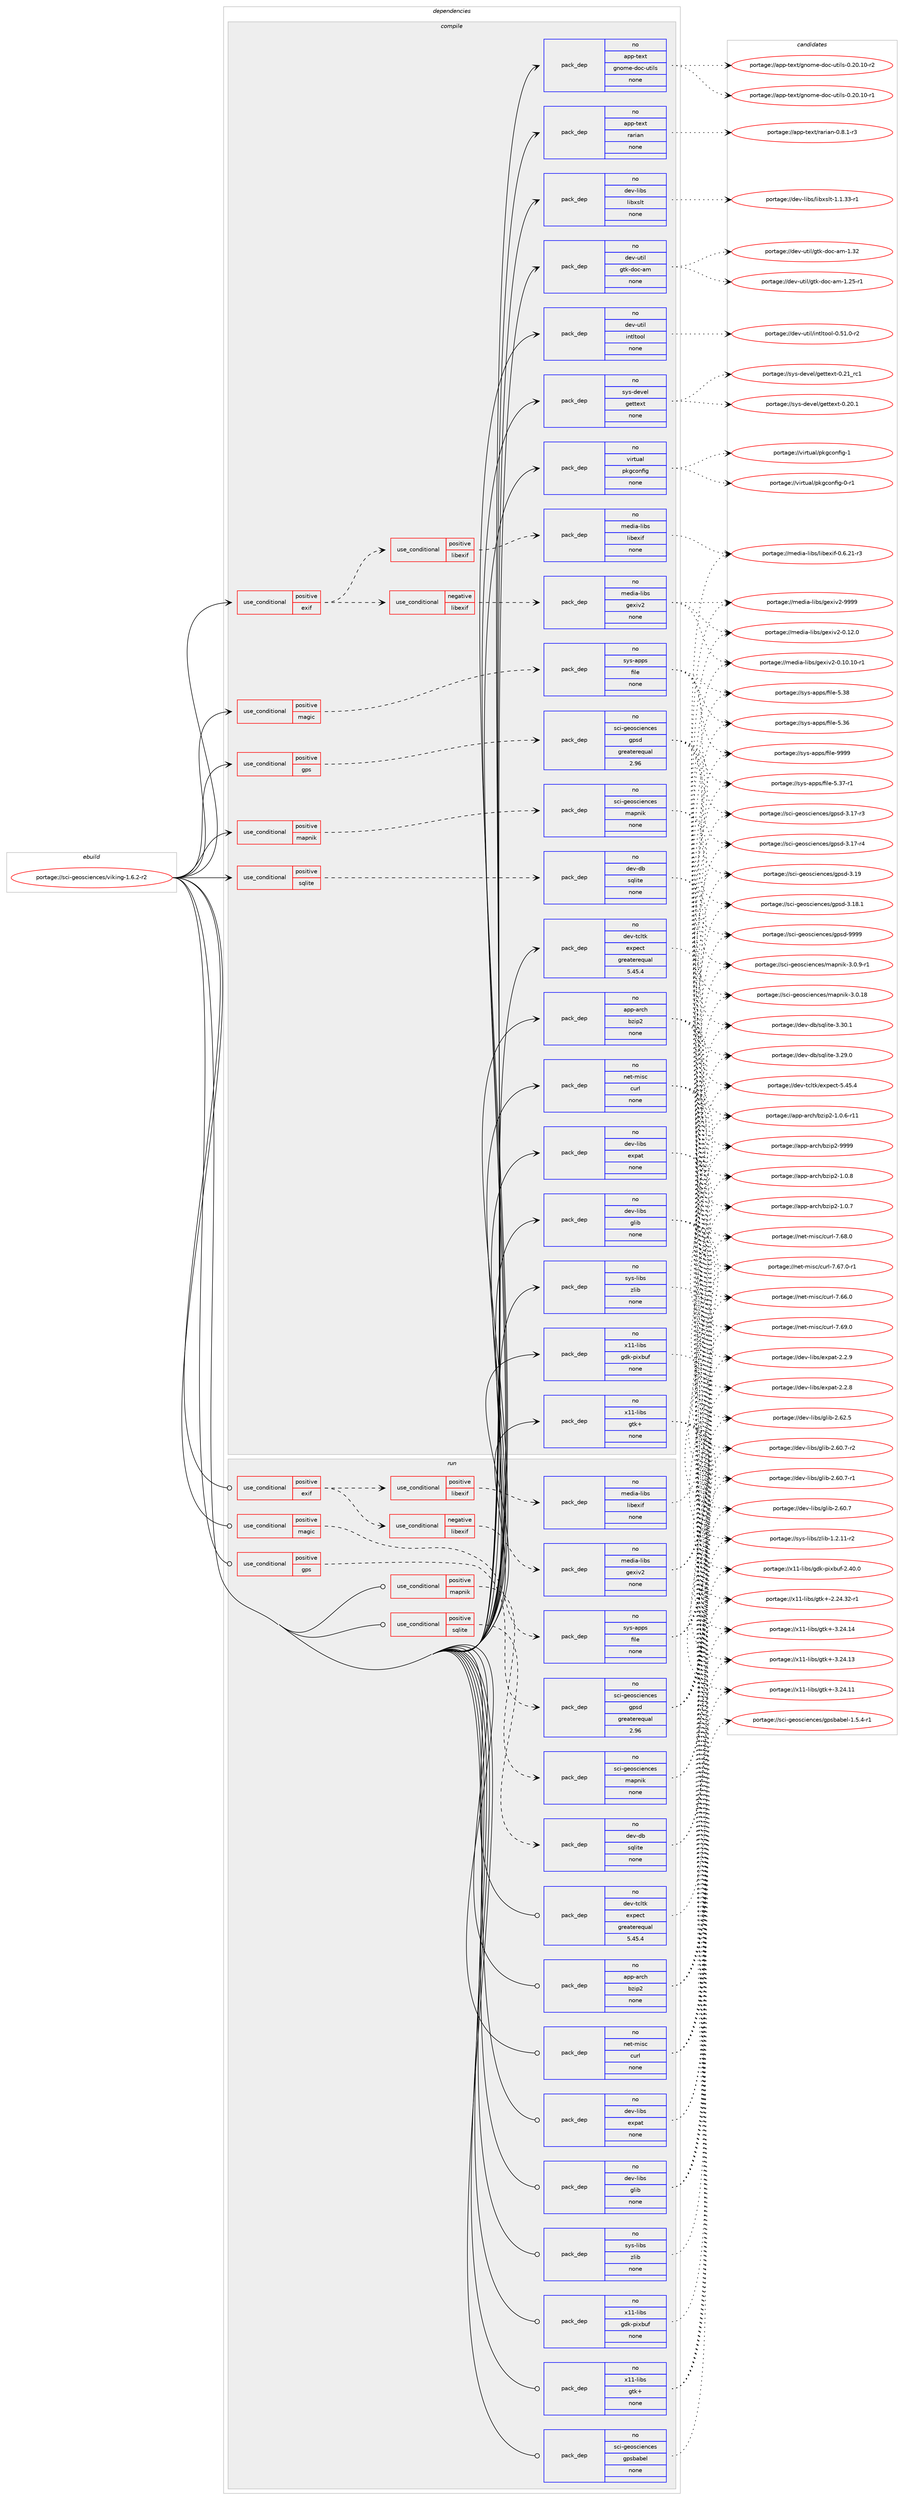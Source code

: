 digraph prolog {

# *************
# Graph options
# *************

newrank=true;
concentrate=true;
compound=true;
graph [rankdir=LR,fontname=Helvetica,fontsize=10,ranksep=1.5];#, ranksep=2.5, nodesep=0.2];
edge  [arrowhead=vee];
node  [fontname=Helvetica,fontsize=10];

# **********
# The ebuild
# **********

subgraph cluster_leftcol {
color=gray;
rank=same;
label=<<i>ebuild</i>>;
id [label="portage://sci-geosciences/viking-1.6.2-r2", color=red, width=4, href="../sci-geosciences/viking-1.6.2-r2.svg"];
}

# ****************
# The dependencies
# ****************

subgraph cluster_midcol {
color=gray;
label=<<i>dependencies</i>>;
subgraph cluster_compile {
fillcolor="#eeeeee";
style=filled;
label=<<i>compile</i>>;
subgraph cond7605 {
dependency41087 [label=<<TABLE BORDER="0" CELLBORDER="1" CELLSPACING="0" CELLPADDING="4"><TR><TD ROWSPAN="3" CELLPADDING="10">use_conditional</TD></TR><TR><TD>positive</TD></TR><TR><TD>exif</TD></TR></TABLE>>, shape=none, color=red];
subgraph cond7606 {
dependency41088 [label=<<TABLE BORDER="0" CELLBORDER="1" CELLSPACING="0" CELLPADDING="4"><TR><TD ROWSPAN="3" CELLPADDING="10">use_conditional</TD></TR><TR><TD>positive</TD></TR><TR><TD>libexif</TD></TR></TABLE>>, shape=none, color=red];
subgraph pack32598 {
dependency41089 [label=<<TABLE BORDER="0" CELLBORDER="1" CELLSPACING="0" CELLPADDING="4" WIDTH="220"><TR><TD ROWSPAN="6" CELLPADDING="30">pack_dep</TD></TR><TR><TD WIDTH="110">no</TD></TR><TR><TD>media-libs</TD></TR><TR><TD>libexif</TD></TR><TR><TD>none</TD></TR><TR><TD></TD></TR></TABLE>>, shape=none, color=blue];
}
dependency41088:e -> dependency41089:w [weight=20,style="dashed",arrowhead="vee"];
}
dependency41087:e -> dependency41088:w [weight=20,style="dashed",arrowhead="vee"];
subgraph cond7607 {
dependency41090 [label=<<TABLE BORDER="0" CELLBORDER="1" CELLSPACING="0" CELLPADDING="4"><TR><TD ROWSPAN="3" CELLPADDING="10">use_conditional</TD></TR><TR><TD>negative</TD></TR><TR><TD>libexif</TD></TR></TABLE>>, shape=none, color=red];
subgraph pack32599 {
dependency41091 [label=<<TABLE BORDER="0" CELLBORDER="1" CELLSPACING="0" CELLPADDING="4" WIDTH="220"><TR><TD ROWSPAN="6" CELLPADDING="30">pack_dep</TD></TR><TR><TD WIDTH="110">no</TD></TR><TR><TD>media-libs</TD></TR><TR><TD>gexiv2</TD></TR><TR><TD>none</TD></TR><TR><TD></TD></TR></TABLE>>, shape=none, color=blue];
}
dependency41090:e -> dependency41091:w [weight=20,style="dashed",arrowhead="vee"];
}
dependency41087:e -> dependency41090:w [weight=20,style="dashed",arrowhead="vee"];
}
id:e -> dependency41087:w [weight=20,style="solid",arrowhead="vee"];
subgraph cond7608 {
dependency41092 [label=<<TABLE BORDER="0" CELLBORDER="1" CELLSPACING="0" CELLPADDING="4"><TR><TD ROWSPAN="3" CELLPADDING="10">use_conditional</TD></TR><TR><TD>positive</TD></TR><TR><TD>gps</TD></TR></TABLE>>, shape=none, color=red];
subgraph pack32600 {
dependency41093 [label=<<TABLE BORDER="0" CELLBORDER="1" CELLSPACING="0" CELLPADDING="4" WIDTH="220"><TR><TD ROWSPAN="6" CELLPADDING="30">pack_dep</TD></TR><TR><TD WIDTH="110">no</TD></TR><TR><TD>sci-geosciences</TD></TR><TR><TD>gpsd</TD></TR><TR><TD>greaterequal</TD></TR><TR><TD>2.96</TD></TR></TABLE>>, shape=none, color=blue];
}
dependency41092:e -> dependency41093:w [weight=20,style="dashed",arrowhead="vee"];
}
id:e -> dependency41092:w [weight=20,style="solid",arrowhead="vee"];
subgraph cond7609 {
dependency41094 [label=<<TABLE BORDER="0" CELLBORDER="1" CELLSPACING="0" CELLPADDING="4"><TR><TD ROWSPAN="3" CELLPADDING="10">use_conditional</TD></TR><TR><TD>positive</TD></TR><TR><TD>magic</TD></TR></TABLE>>, shape=none, color=red];
subgraph pack32601 {
dependency41095 [label=<<TABLE BORDER="0" CELLBORDER="1" CELLSPACING="0" CELLPADDING="4" WIDTH="220"><TR><TD ROWSPAN="6" CELLPADDING="30">pack_dep</TD></TR><TR><TD WIDTH="110">no</TD></TR><TR><TD>sys-apps</TD></TR><TR><TD>file</TD></TR><TR><TD>none</TD></TR><TR><TD></TD></TR></TABLE>>, shape=none, color=blue];
}
dependency41094:e -> dependency41095:w [weight=20,style="dashed",arrowhead="vee"];
}
id:e -> dependency41094:w [weight=20,style="solid",arrowhead="vee"];
subgraph cond7610 {
dependency41096 [label=<<TABLE BORDER="0" CELLBORDER="1" CELLSPACING="0" CELLPADDING="4"><TR><TD ROWSPAN="3" CELLPADDING="10">use_conditional</TD></TR><TR><TD>positive</TD></TR><TR><TD>mapnik</TD></TR></TABLE>>, shape=none, color=red];
subgraph pack32602 {
dependency41097 [label=<<TABLE BORDER="0" CELLBORDER="1" CELLSPACING="0" CELLPADDING="4" WIDTH="220"><TR><TD ROWSPAN="6" CELLPADDING="30">pack_dep</TD></TR><TR><TD WIDTH="110">no</TD></TR><TR><TD>sci-geosciences</TD></TR><TR><TD>mapnik</TD></TR><TR><TD>none</TD></TR><TR><TD></TD></TR></TABLE>>, shape=none, color=blue];
}
dependency41096:e -> dependency41097:w [weight=20,style="dashed",arrowhead="vee"];
}
id:e -> dependency41096:w [weight=20,style="solid",arrowhead="vee"];
subgraph cond7611 {
dependency41098 [label=<<TABLE BORDER="0" CELLBORDER="1" CELLSPACING="0" CELLPADDING="4"><TR><TD ROWSPAN="3" CELLPADDING="10">use_conditional</TD></TR><TR><TD>positive</TD></TR><TR><TD>sqlite</TD></TR></TABLE>>, shape=none, color=red];
subgraph pack32603 {
dependency41099 [label=<<TABLE BORDER="0" CELLBORDER="1" CELLSPACING="0" CELLPADDING="4" WIDTH="220"><TR><TD ROWSPAN="6" CELLPADDING="30">pack_dep</TD></TR><TR><TD WIDTH="110">no</TD></TR><TR><TD>dev-db</TD></TR><TR><TD>sqlite</TD></TR><TR><TD>none</TD></TR><TR><TD></TD></TR></TABLE>>, shape=none, color=blue];
}
dependency41098:e -> dependency41099:w [weight=20,style="dashed",arrowhead="vee"];
}
id:e -> dependency41098:w [weight=20,style="solid",arrowhead="vee"];
subgraph pack32604 {
dependency41100 [label=<<TABLE BORDER="0" CELLBORDER="1" CELLSPACING="0" CELLPADDING="4" WIDTH="220"><TR><TD ROWSPAN="6" CELLPADDING="30">pack_dep</TD></TR><TR><TD WIDTH="110">no</TD></TR><TR><TD>app-arch</TD></TR><TR><TD>bzip2</TD></TR><TR><TD>none</TD></TR><TR><TD></TD></TR></TABLE>>, shape=none, color=blue];
}
id:e -> dependency41100:w [weight=20,style="solid",arrowhead="vee"];
subgraph pack32605 {
dependency41101 [label=<<TABLE BORDER="0" CELLBORDER="1" CELLSPACING="0" CELLPADDING="4" WIDTH="220"><TR><TD ROWSPAN="6" CELLPADDING="30">pack_dep</TD></TR><TR><TD WIDTH="110">no</TD></TR><TR><TD>app-text</TD></TR><TR><TD>gnome-doc-utils</TD></TR><TR><TD>none</TD></TR><TR><TD></TD></TR></TABLE>>, shape=none, color=blue];
}
id:e -> dependency41101:w [weight=20,style="solid",arrowhead="vee"];
subgraph pack32606 {
dependency41102 [label=<<TABLE BORDER="0" CELLBORDER="1" CELLSPACING="0" CELLPADDING="4" WIDTH="220"><TR><TD ROWSPAN="6" CELLPADDING="30">pack_dep</TD></TR><TR><TD WIDTH="110">no</TD></TR><TR><TD>app-text</TD></TR><TR><TD>rarian</TD></TR><TR><TD>none</TD></TR><TR><TD></TD></TR></TABLE>>, shape=none, color=blue];
}
id:e -> dependency41102:w [weight=20,style="solid",arrowhead="vee"];
subgraph pack32607 {
dependency41103 [label=<<TABLE BORDER="0" CELLBORDER="1" CELLSPACING="0" CELLPADDING="4" WIDTH="220"><TR><TD ROWSPAN="6" CELLPADDING="30">pack_dep</TD></TR><TR><TD WIDTH="110">no</TD></TR><TR><TD>dev-libs</TD></TR><TR><TD>expat</TD></TR><TR><TD>none</TD></TR><TR><TD></TD></TR></TABLE>>, shape=none, color=blue];
}
id:e -> dependency41103:w [weight=20,style="solid",arrowhead="vee"];
subgraph pack32608 {
dependency41104 [label=<<TABLE BORDER="0" CELLBORDER="1" CELLSPACING="0" CELLPADDING="4" WIDTH="220"><TR><TD ROWSPAN="6" CELLPADDING="30">pack_dep</TD></TR><TR><TD WIDTH="110">no</TD></TR><TR><TD>dev-libs</TD></TR><TR><TD>glib</TD></TR><TR><TD>none</TD></TR><TR><TD></TD></TR></TABLE>>, shape=none, color=blue];
}
id:e -> dependency41104:w [weight=20,style="solid",arrowhead="vee"];
subgraph pack32609 {
dependency41105 [label=<<TABLE BORDER="0" CELLBORDER="1" CELLSPACING="0" CELLPADDING="4" WIDTH="220"><TR><TD ROWSPAN="6" CELLPADDING="30">pack_dep</TD></TR><TR><TD WIDTH="110">no</TD></TR><TR><TD>dev-libs</TD></TR><TR><TD>libxslt</TD></TR><TR><TD>none</TD></TR><TR><TD></TD></TR></TABLE>>, shape=none, color=blue];
}
id:e -> dependency41105:w [weight=20,style="solid",arrowhead="vee"];
subgraph pack32610 {
dependency41106 [label=<<TABLE BORDER="0" CELLBORDER="1" CELLSPACING="0" CELLPADDING="4" WIDTH="220"><TR><TD ROWSPAN="6" CELLPADDING="30">pack_dep</TD></TR><TR><TD WIDTH="110">no</TD></TR><TR><TD>dev-tcltk</TD></TR><TR><TD>expect</TD></TR><TR><TD>greaterequal</TD></TR><TR><TD>5.45.4</TD></TR></TABLE>>, shape=none, color=blue];
}
id:e -> dependency41106:w [weight=20,style="solid",arrowhead="vee"];
subgraph pack32611 {
dependency41107 [label=<<TABLE BORDER="0" CELLBORDER="1" CELLSPACING="0" CELLPADDING="4" WIDTH="220"><TR><TD ROWSPAN="6" CELLPADDING="30">pack_dep</TD></TR><TR><TD WIDTH="110">no</TD></TR><TR><TD>dev-util</TD></TR><TR><TD>gtk-doc-am</TD></TR><TR><TD>none</TD></TR><TR><TD></TD></TR></TABLE>>, shape=none, color=blue];
}
id:e -> dependency41107:w [weight=20,style="solid",arrowhead="vee"];
subgraph pack32612 {
dependency41108 [label=<<TABLE BORDER="0" CELLBORDER="1" CELLSPACING="0" CELLPADDING="4" WIDTH="220"><TR><TD ROWSPAN="6" CELLPADDING="30">pack_dep</TD></TR><TR><TD WIDTH="110">no</TD></TR><TR><TD>dev-util</TD></TR><TR><TD>intltool</TD></TR><TR><TD>none</TD></TR><TR><TD></TD></TR></TABLE>>, shape=none, color=blue];
}
id:e -> dependency41108:w [weight=20,style="solid",arrowhead="vee"];
subgraph pack32613 {
dependency41109 [label=<<TABLE BORDER="0" CELLBORDER="1" CELLSPACING="0" CELLPADDING="4" WIDTH="220"><TR><TD ROWSPAN="6" CELLPADDING="30">pack_dep</TD></TR><TR><TD WIDTH="110">no</TD></TR><TR><TD>net-misc</TD></TR><TR><TD>curl</TD></TR><TR><TD>none</TD></TR><TR><TD></TD></TR></TABLE>>, shape=none, color=blue];
}
id:e -> dependency41109:w [weight=20,style="solid",arrowhead="vee"];
subgraph pack32614 {
dependency41110 [label=<<TABLE BORDER="0" CELLBORDER="1" CELLSPACING="0" CELLPADDING="4" WIDTH="220"><TR><TD ROWSPAN="6" CELLPADDING="30">pack_dep</TD></TR><TR><TD WIDTH="110">no</TD></TR><TR><TD>sys-devel</TD></TR><TR><TD>gettext</TD></TR><TR><TD>none</TD></TR><TR><TD></TD></TR></TABLE>>, shape=none, color=blue];
}
id:e -> dependency41110:w [weight=20,style="solid",arrowhead="vee"];
subgraph pack32615 {
dependency41111 [label=<<TABLE BORDER="0" CELLBORDER="1" CELLSPACING="0" CELLPADDING="4" WIDTH="220"><TR><TD ROWSPAN="6" CELLPADDING="30">pack_dep</TD></TR><TR><TD WIDTH="110">no</TD></TR><TR><TD>sys-libs</TD></TR><TR><TD>zlib</TD></TR><TR><TD>none</TD></TR><TR><TD></TD></TR></TABLE>>, shape=none, color=blue];
}
id:e -> dependency41111:w [weight=20,style="solid",arrowhead="vee"];
subgraph pack32616 {
dependency41112 [label=<<TABLE BORDER="0" CELLBORDER="1" CELLSPACING="0" CELLPADDING="4" WIDTH="220"><TR><TD ROWSPAN="6" CELLPADDING="30">pack_dep</TD></TR><TR><TD WIDTH="110">no</TD></TR><TR><TD>virtual</TD></TR><TR><TD>pkgconfig</TD></TR><TR><TD>none</TD></TR><TR><TD></TD></TR></TABLE>>, shape=none, color=blue];
}
id:e -> dependency41112:w [weight=20,style="solid",arrowhead="vee"];
subgraph pack32617 {
dependency41113 [label=<<TABLE BORDER="0" CELLBORDER="1" CELLSPACING="0" CELLPADDING="4" WIDTH="220"><TR><TD ROWSPAN="6" CELLPADDING="30">pack_dep</TD></TR><TR><TD WIDTH="110">no</TD></TR><TR><TD>x11-libs</TD></TR><TR><TD>gdk-pixbuf</TD></TR><TR><TD>none</TD></TR><TR><TD></TD></TR></TABLE>>, shape=none, color=blue];
}
id:e -> dependency41113:w [weight=20,style="solid",arrowhead="vee"];
subgraph pack32618 {
dependency41114 [label=<<TABLE BORDER="0" CELLBORDER="1" CELLSPACING="0" CELLPADDING="4" WIDTH="220"><TR><TD ROWSPAN="6" CELLPADDING="30">pack_dep</TD></TR><TR><TD WIDTH="110">no</TD></TR><TR><TD>x11-libs</TD></TR><TR><TD>gtk+</TD></TR><TR><TD>none</TD></TR><TR><TD></TD></TR></TABLE>>, shape=none, color=blue];
}
id:e -> dependency41114:w [weight=20,style="solid",arrowhead="vee"];
}
subgraph cluster_compileandrun {
fillcolor="#eeeeee";
style=filled;
label=<<i>compile and run</i>>;
}
subgraph cluster_run {
fillcolor="#eeeeee";
style=filled;
label=<<i>run</i>>;
subgraph cond7612 {
dependency41115 [label=<<TABLE BORDER="0" CELLBORDER="1" CELLSPACING="0" CELLPADDING="4"><TR><TD ROWSPAN="3" CELLPADDING="10">use_conditional</TD></TR><TR><TD>positive</TD></TR><TR><TD>exif</TD></TR></TABLE>>, shape=none, color=red];
subgraph cond7613 {
dependency41116 [label=<<TABLE BORDER="0" CELLBORDER="1" CELLSPACING="0" CELLPADDING="4"><TR><TD ROWSPAN="3" CELLPADDING="10">use_conditional</TD></TR><TR><TD>positive</TD></TR><TR><TD>libexif</TD></TR></TABLE>>, shape=none, color=red];
subgraph pack32619 {
dependency41117 [label=<<TABLE BORDER="0" CELLBORDER="1" CELLSPACING="0" CELLPADDING="4" WIDTH="220"><TR><TD ROWSPAN="6" CELLPADDING="30">pack_dep</TD></TR><TR><TD WIDTH="110">no</TD></TR><TR><TD>media-libs</TD></TR><TR><TD>libexif</TD></TR><TR><TD>none</TD></TR><TR><TD></TD></TR></TABLE>>, shape=none, color=blue];
}
dependency41116:e -> dependency41117:w [weight=20,style="dashed",arrowhead="vee"];
}
dependency41115:e -> dependency41116:w [weight=20,style="dashed",arrowhead="vee"];
subgraph cond7614 {
dependency41118 [label=<<TABLE BORDER="0" CELLBORDER="1" CELLSPACING="0" CELLPADDING="4"><TR><TD ROWSPAN="3" CELLPADDING="10">use_conditional</TD></TR><TR><TD>negative</TD></TR><TR><TD>libexif</TD></TR></TABLE>>, shape=none, color=red];
subgraph pack32620 {
dependency41119 [label=<<TABLE BORDER="0" CELLBORDER="1" CELLSPACING="0" CELLPADDING="4" WIDTH="220"><TR><TD ROWSPAN="6" CELLPADDING="30">pack_dep</TD></TR><TR><TD WIDTH="110">no</TD></TR><TR><TD>media-libs</TD></TR><TR><TD>gexiv2</TD></TR><TR><TD>none</TD></TR><TR><TD></TD></TR></TABLE>>, shape=none, color=blue];
}
dependency41118:e -> dependency41119:w [weight=20,style="dashed",arrowhead="vee"];
}
dependency41115:e -> dependency41118:w [weight=20,style="dashed",arrowhead="vee"];
}
id:e -> dependency41115:w [weight=20,style="solid",arrowhead="odot"];
subgraph cond7615 {
dependency41120 [label=<<TABLE BORDER="0" CELLBORDER="1" CELLSPACING="0" CELLPADDING="4"><TR><TD ROWSPAN="3" CELLPADDING="10">use_conditional</TD></TR><TR><TD>positive</TD></TR><TR><TD>gps</TD></TR></TABLE>>, shape=none, color=red];
subgraph pack32621 {
dependency41121 [label=<<TABLE BORDER="0" CELLBORDER="1" CELLSPACING="0" CELLPADDING="4" WIDTH="220"><TR><TD ROWSPAN="6" CELLPADDING="30">pack_dep</TD></TR><TR><TD WIDTH="110">no</TD></TR><TR><TD>sci-geosciences</TD></TR><TR><TD>gpsd</TD></TR><TR><TD>greaterequal</TD></TR><TR><TD>2.96</TD></TR></TABLE>>, shape=none, color=blue];
}
dependency41120:e -> dependency41121:w [weight=20,style="dashed",arrowhead="vee"];
}
id:e -> dependency41120:w [weight=20,style="solid",arrowhead="odot"];
subgraph cond7616 {
dependency41122 [label=<<TABLE BORDER="0" CELLBORDER="1" CELLSPACING="0" CELLPADDING="4"><TR><TD ROWSPAN="3" CELLPADDING="10">use_conditional</TD></TR><TR><TD>positive</TD></TR><TR><TD>magic</TD></TR></TABLE>>, shape=none, color=red];
subgraph pack32622 {
dependency41123 [label=<<TABLE BORDER="0" CELLBORDER="1" CELLSPACING="0" CELLPADDING="4" WIDTH="220"><TR><TD ROWSPAN="6" CELLPADDING="30">pack_dep</TD></TR><TR><TD WIDTH="110">no</TD></TR><TR><TD>sys-apps</TD></TR><TR><TD>file</TD></TR><TR><TD>none</TD></TR><TR><TD></TD></TR></TABLE>>, shape=none, color=blue];
}
dependency41122:e -> dependency41123:w [weight=20,style="dashed",arrowhead="vee"];
}
id:e -> dependency41122:w [weight=20,style="solid",arrowhead="odot"];
subgraph cond7617 {
dependency41124 [label=<<TABLE BORDER="0" CELLBORDER="1" CELLSPACING="0" CELLPADDING="4"><TR><TD ROWSPAN="3" CELLPADDING="10">use_conditional</TD></TR><TR><TD>positive</TD></TR><TR><TD>mapnik</TD></TR></TABLE>>, shape=none, color=red];
subgraph pack32623 {
dependency41125 [label=<<TABLE BORDER="0" CELLBORDER="1" CELLSPACING="0" CELLPADDING="4" WIDTH="220"><TR><TD ROWSPAN="6" CELLPADDING="30">pack_dep</TD></TR><TR><TD WIDTH="110">no</TD></TR><TR><TD>sci-geosciences</TD></TR><TR><TD>mapnik</TD></TR><TR><TD>none</TD></TR><TR><TD></TD></TR></TABLE>>, shape=none, color=blue];
}
dependency41124:e -> dependency41125:w [weight=20,style="dashed",arrowhead="vee"];
}
id:e -> dependency41124:w [weight=20,style="solid",arrowhead="odot"];
subgraph cond7618 {
dependency41126 [label=<<TABLE BORDER="0" CELLBORDER="1" CELLSPACING="0" CELLPADDING="4"><TR><TD ROWSPAN="3" CELLPADDING="10">use_conditional</TD></TR><TR><TD>positive</TD></TR><TR><TD>sqlite</TD></TR></TABLE>>, shape=none, color=red];
subgraph pack32624 {
dependency41127 [label=<<TABLE BORDER="0" CELLBORDER="1" CELLSPACING="0" CELLPADDING="4" WIDTH="220"><TR><TD ROWSPAN="6" CELLPADDING="30">pack_dep</TD></TR><TR><TD WIDTH="110">no</TD></TR><TR><TD>dev-db</TD></TR><TR><TD>sqlite</TD></TR><TR><TD>none</TD></TR><TR><TD></TD></TR></TABLE>>, shape=none, color=blue];
}
dependency41126:e -> dependency41127:w [weight=20,style="dashed",arrowhead="vee"];
}
id:e -> dependency41126:w [weight=20,style="solid",arrowhead="odot"];
subgraph pack32625 {
dependency41128 [label=<<TABLE BORDER="0" CELLBORDER="1" CELLSPACING="0" CELLPADDING="4" WIDTH="220"><TR><TD ROWSPAN="6" CELLPADDING="30">pack_dep</TD></TR><TR><TD WIDTH="110">no</TD></TR><TR><TD>app-arch</TD></TR><TR><TD>bzip2</TD></TR><TR><TD>none</TD></TR><TR><TD></TD></TR></TABLE>>, shape=none, color=blue];
}
id:e -> dependency41128:w [weight=20,style="solid",arrowhead="odot"];
subgraph pack32626 {
dependency41129 [label=<<TABLE BORDER="0" CELLBORDER="1" CELLSPACING="0" CELLPADDING="4" WIDTH="220"><TR><TD ROWSPAN="6" CELLPADDING="30">pack_dep</TD></TR><TR><TD WIDTH="110">no</TD></TR><TR><TD>dev-libs</TD></TR><TR><TD>expat</TD></TR><TR><TD>none</TD></TR><TR><TD></TD></TR></TABLE>>, shape=none, color=blue];
}
id:e -> dependency41129:w [weight=20,style="solid",arrowhead="odot"];
subgraph pack32627 {
dependency41130 [label=<<TABLE BORDER="0" CELLBORDER="1" CELLSPACING="0" CELLPADDING="4" WIDTH="220"><TR><TD ROWSPAN="6" CELLPADDING="30">pack_dep</TD></TR><TR><TD WIDTH="110">no</TD></TR><TR><TD>dev-libs</TD></TR><TR><TD>glib</TD></TR><TR><TD>none</TD></TR><TR><TD></TD></TR></TABLE>>, shape=none, color=blue];
}
id:e -> dependency41130:w [weight=20,style="solid",arrowhead="odot"];
subgraph pack32628 {
dependency41131 [label=<<TABLE BORDER="0" CELLBORDER="1" CELLSPACING="0" CELLPADDING="4" WIDTH="220"><TR><TD ROWSPAN="6" CELLPADDING="30">pack_dep</TD></TR><TR><TD WIDTH="110">no</TD></TR><TR><TD>dev-tcltk</TD></TR><TR><TD>expect</TD></TR><TR><TD>greaterequal</TD></TR><TR><TD>5.45.4</TD></TR></TABLE>>, shape=none, color=blue];
}
id:e -> dependency41131:w [weight=20,style="solid",arrowhead="odot"];
subgraph pack32629 {
dependency41132 [label=<<TABLE BORDER="0" CELLBORDER="1" CELLSPACING="0" CELLPADDING="4" WIDTH="220"><TR><TD ROWSPAN="6" CELLPADDING="30">pack_dep</TD></TR><TR><TD WIDTH="110">no</TD></TR><TR><TD>net-misc</TD></TR><TR><TD>curl</TD></TR><TR><TD>none</TD></TR><TR><TD></TD></TR></TABLE>>, shape=none, color=blue];
}
id:e -> dependency41132:w [weight=20,style="solid",arrowhead="odot"];
subgraph pack32630 {
dependency41133 [label=<<TABLE BORDER="0" CELLBORDER="1" CELLSPACING="0" CELLPADDING="4" WIDTH="220"><TR><TD ROWSPAN="6" CELLPADDING="30">pack_dep</TD></TR><TR><TD WIDTH="110">no</TD></TR><TR><TD>sci-geosciences</TD></TR><TR><TD>gpsbabel</TD></TR><TR><TD>none</TD></TR><TR><TD></TD></TR></TABLE>>, shape=none, color=blue];
}
id:e -> dependency41133:w [weight=20,style="solid",arrowhead="odot"];
subgraph pack32631 {
dependency41134 [label=<<TABLE BORDER="0" CELLBORDER="1" CELLSPACING="0" CELLPADDING="4" WIDTH="220"><TR><TD ROWSPAN="6" CELLPADDING="30">pack_dep</TD></TR><TR><TD WIDTH="110">no</TD></TR><TR><TD>sys-libs</TD></TR><TR><TD>zlib</TD></TR><TR><TD>none</TD></TR><TR><TD></TD></TR></TABLE>>, shape=none, color=blue];
}
id:e -> dependency41134:w [weight=20,style="solid",arrowhead="odot"];
subgraph pack32632 {
dependency41135 [label=<<TABLE BORDER="0" CELLBORDER="1" CELLSPACING="0" CELLPADDING="4" WIDTH="220"><TR><TD ROWSPAN="6" CELLPADDING="30">pack_dep</TD></TR><TR><TD WIDTH="110">no</TD></TR><TR><TD>x11-libs</TD></TR><TR><TD>gdk-pixbuf</TD></TR><TR><TD>none</TD></TR><TR><TD></TD></TR></TABLE>>, shape=none, color=blue];
}
id:e -> dependency41135:w [weight=20,style="solid",arrowhead="odot"];
subgraph pack32633 {
dependency41136 [label=<<TABLE BORDER="0" CELLBORDER="1" CELLSPACING="0" CELLPADDING="4" WIDTH="220"><TR><TD ROWSPAN="6" CELLPADDING="30">pack_dep</TD></TR><TR><TD WIDTH="110">no</TD></TR><TR><TD>x11-libs</TD></TR><TR><TD>gtk+</TD></TR><TR><TD>none</TD></TR><TR><TD></TD></TR></TABLE>>, shape=none, color=blue];
}
id:e -> dependency41136:w [weight=20,style="solid",arrowhead="odot"];
}
}

# **************
# The candidates
# **************

subgraph cluster_choices {
rank=same;
color=gray;
label=<<i>candidates</i>>;

subgraph choice32598 {
color=black;
nodesep=1;
choice1091011001059745108105981154710810598101120105102454846544650494511451 [label="portage://media-libs/libexif-0.6.21-r3", color=red, width=4,href="../media-libs/libexif-0.6.21-r3.svg"];
dependency41089:e -> choice1091011001059745108105981154710810598101120105102454846544650494511451:w [style=dotted,weight="100"];
}
subgraph choice32599 {
color=black;
nodesep=1;
choice10910110010597451081059811547103101120105118504557575757 [label="portage://media-libs/gexiv2-9999", color=red, width=4,href="../media-libs/gexiv2-9999.svg"];
choice109101100105974510810598115471031011201051185045484649504648 [label="portage://media-libs/gexiv2-0.12.0", color=red, width=4,href="../media-libs/gexiv2-0.12.0.svg"];
choice109101100105974510810598115471031011201051185045484649484649484511449 [label="portage://media-libs/gexiv2-0.10.10-r1", color=red, width=4,href="../media-libs/gexiv2-0.10.10-r1.svg"];
dependency41091:e -> choice10910110010597451081059811547103101120105118504557575757:w [style=dotted,weight="100"];
dependency41091:e -> choice109101100105974510810598115471031011201051185045484649504648:w [style=dotted,weight="100"];
dependency41091:e -> choice109101100105974510810598115471031011201051185045484649484649484511449:w [style=dotted,weight="100"];
}
subgraph choice32600 {
color=black;
nodesep=1;
choice11599105451031011111159910510111099101115471031121151004557575757 [label="portage://sci-geosciences/gpsd-9999", color=red, width=4,href="../sci-geosciences/gpsd-9999.svg"];
choice11599105451031011111159910510111099101115471031121151004551464957 [label="portage://sci-geosciences/gpsd-3.19", color=red, width=4,href="../sci-geosciences/gpsd-3.19.svg"];
choice115991054510310111111599105101110991011154710311211510045514649564649 [label="portage://sci-geosciences/gpsd-3.18.1", color=red, width=4,href="../sci-geosciences/gpsd-3.18.1.svg"];
choice115991054510310111111599105101110991011154710311211510045514649554511452 [label="portage://sci-geosciences/gpsd-3.17-r4", color=red, width=4,href="../sci-geosciences/gpsd-3.17-r4.svg"];
choice115991054510310111111599105101110991011154710311211510045514649554511451 [label="portage://sci-geosciences/gpsd-3.17-r3", color=red, width=4,href="../sci-geosciences/gpsd-3.17-r3.svg"];
dependency41093:e -> choice11599105451031011111159910510111099101115471031121151004557575757:w [style=dotted,weight="100"];
dependency41093:e -> choice11599105451031011111159910510111099101115471031121151004551464957:w [style=dotted,weight="100"];
dependency41093:e -> choice115991054510310111111599105101110991011154710311211510045514649564649:w [style=dotted,weight="100"];
dependency41093:e -> choice115991054510310111111599105101110991011154710311211510045514649554511452:w [style=dotted,weight="100"];
dependency41093:e -> choice115991054510310111111599105101110991011154710311211510045514649554511451:w [style=dotted,weight="100"];
}
subgraph choice32601 {
color=black;
nodesep=1;
choice1151211154597112112115471021051081014557575757 [label="portage://sys-apps/file-9999", color=red, width=4,href="../sys-apps/file-9999.svg"];
choice1151211154597112112115471021051081014553465156 [label="portage://sys-apps/file-5.38", color=red, width=4,href="../sys-apps/file-5.38.svg"];
choice11512111545971121121154710210510810145534651554511449 [label="portage://sys-apps/file-5.37-r1", color=red, width=4,href="../sys-apps/file-5.37-r1.svg"];
choice1151211154597112112115471021051081014553465154 [label="portage://sys-apps/file-5.36", color=red, width=4,href="../sys-apps/file-5.36.svg"];
dependency41095:e -> choice1151211154597112112115471021051081014557575757:w [style=dotted,weight="100"];
dependency41095:e -> choice1151211154597112112115471021051081014553465156:w [style=dotted,weight="100"];
dependency41095:e -> choice11512111545971121121154710210510810145534651554511449:w [style=dotted,weight="100"];
dependency41095:e -> choice1151211154597112112115471021051081014553465154:w [style=dotted,weight="100"];
}
subgraph choice32602 {
color=black;
nodesep=1;
choice1159910545103101111115991051011109910111547109971121101051074551464846574511449 [label="portage://sci-geosciences/mapnik-3.0.9-r1", color=red, width=4,href="../sci-geosciences/mapnik-3.0.9-r1.svg"];
choice11599105451031011111159910510111099101115471099711211010510745514648464956 [label="portage://sci-geosciences/mapnik-3.0.18", color=red, width=4,href="../sci-geosciences/mapnik-3.0.18.svg"];
dependency41097:e -> choice1159910545103101111115991051011109910111547109971121101051074551464846574511449:w [style=dotted,weight="100"];
dependency41097:e -> choice11599105451031011111159910510111099101115471099711211010510745514648464956:w [style=dotted,weight="100"];
}
subgraph choice32603 {
color=black;
nodesep=1;
choice10010111845100984711511310810511610145514651484649 [label="portage://dev-db/sqlite-3.30.1", color=red, width=4,href="../dev-db/sqlite-3.30.1.svg"];
choice10010111845100984711511310810511610145514650574648 [label="portage://dev-db/sqlite-3.29.0", color=red, width=4,href="../dev-db/sqlite-3.29.0.svg"];
dependency41099:e -> choice10010111845100984711511310810511610145514651484649:w [style=dotted,weight="100"];
dependency41099:e -> choice10010111845100984711511310810511610145514650574648:w [style=dotted,weight="100"];
}
subgraph choice32604 {
color=black;
nodesep=1;
choice971121124597114991044798122105112504557575757 [label="portage://app-arch/bzip2-9999", color=red, width=4,href="../app-arch/bzip2-9999.svg"];
choice97112112459711499104479812210511250454946484656 [label="portage://app-arch/bzip2-1.0.8", color=red, width=4,href="../app-arch/bzip2-1.0.8.svg"];
choice97112112459711499104479812210511250454946484655 [label="portage://app-arch/bzip2-1.0.7", color=red, width=4,href="../app-arch/bzip2-1.0.7.svg"];
choice97112112459711499104479812210511250454946484654451144949 [label="portage://app-arch/bzip2-1.0.6-r11", color=red, width=4,href="../app-arch/bzip2-1.0.6-r11.svg"];
dependency41100:e -> choice971121124597114991044798122105112504557575757:w [style=dotted,weight="100"];
dependency41100:e -> choice97112112459711499104479812210511250454946484656:w [style=dotted,weight="100"];
dependency41100:e -> choice97112112459711499104479812210511250454946484655:w [style=dotted,weight="100"];
dependency41100:e -> choice97112112459711499104479812210511250454946484654451144949:w [style=dotted,weight="100"];
}
subgraph choice32605 {
color=black;
nodesep=1;
choice97112112451161011201164710311011110910145100111994511711610510811545484650484649484511450 [label="portage://app-text/gnome-doc-utils-0.20.10-r2", color=red, width=4,href="../app-text/gnome-doc-utils-0.20.10-r2.svg"];
choice97112112451161011201164710311011110910145100111994511711610510811545484650484649484511449 [label="portage://app-text/gnome-doc-utils-0.20.10-r1", color=red, width=4,href="../app-text/gnome-doc-utils-0.20.10-r1.svg"];
dependency41101:e -> choice97112112451161011201164710311011110910145100111994511711610510811545484650484649484511450:w [style=dotted,weight="100"];
dependency41101:e -> choice97112112451161011201164710311011110910145100111994511711610510811545484650484649484511449:w [style=dotted,weight="100"];
}
subgraph choice32606 {
color=black;
nodesep=1;
choice97112112451161011201164711497114105971104548465646494511451 [label="portage://app-text/rarian-0.8.1-r3", color=red, width=4,href="../app-text/rarian-0.8.1-r3.svg"];
dependency41102:e -> choice97112112451161011201164711497114105971104548465646494511451:w [style=dotted,weight="100"];
}
subgraph choice32607 {
color=black;
nodesep=1;
choice10010111845108105981154710112011297116455046504657 [label="portage://dev-libs/expat-2.2.9", color=red, width=4,href="../dev-libs/expat-2.2.9.svg"];
choice10010111845108105981154710112011297116455046504656 [label="portage://dev-libs/expat-2.2.8", color=red, width=4,href="../dev-libs/expat-2.2.8.svg"];
dependency41103:e -> choice10010111845108105981154710112011297116455046504657:w [style=dotted,weight="100"];
dependency41103:e -> choice10010111845108105981154710112011297116455046504656:w [style=dotted,weight="100"];
}
subgraph choice32608 {
color=black;
nodesep=1;
choice1001011184510810598115471031081059845504654504653 [label="portage://dev-libs/glib-2.62.5", color=red, width=4,href="../dev-libs/glib-2.62.5.svg"];
choice10010111845108105981154710310810598455046544846554511450 [label="portage://dev-libs/glib-2.60.7-r2", color=red, width=4,href="../dev-libs/glib-2.60.7-r2.svg"];
choice10010111845108105981154710310810598455046544846554511449 [label="portage://dev-libs/glib-2.60.7-r1", color=red, width=4,href="../dev-libs/glib-2.60.7-r1.svg"];
choice1001011184510810598115471031081059845504654484655 [label="portage://dev-libs/glib-2.60.7", color=red, width=4,href="../dev-libs/glib-2.60.7.svg"];
dependency41104:e -> choice1001011184510810598115471031081059845504654504653:w [style=dotted,weight="100"];
dependency41104:e -> choice10010111845108105981154710310810598455046544846554511450:w [style=dotted,weight="100"];
dependency41104:e -> choice10010111845108105981154710310810598455046544846554511449:w [style=dotted,weight="100"];
dependency41104:e -> choice1001011184510810598115471031081059845504654484655:w [style=dotted,weight="100"];
}
subgraph choice32609 {
color=black;
nodesep=1;
choice10010111845108105981154710810598120115108116454946494651514511449 [label="portage://dev-libs/libxslt-1.1.33-r1", color=red, width=4,href="../dev-libs/libxslt-1.1.33-r1.svg"];
dependency41105:e -> choice10010111845108105981154710810598120115108116454946494651514511449:w [style=dotted,weight="100"];
}
subgraph choice32610 {
color=black;
nodesep=1;
choice1001011184511699108116107471011201121019911645534652534652 [label="portage://dev-tcltk/expect-5.45.4", color=red, width=4,href="../dev-tcltk/expect-5.45.4.svg"];
dependency41106:e -> choice1001011184511699108116107471011201121019911645534652534652:w [style=dotted,weight="100"];
}
subgraph choice32611 {
color=black;
nodesep=1;
choice1001011184511711610510847103116107451001119945971094549465150 [label="portage://dev-util/gtk-doc-am-1.32", color=red, width=4,href="../dev-util/gtk-doc-am-1.32.svg"];
choice10010111845117116105108471031161074510011199459710945494650534511449 [label="portage://dev-util/gtk-doc-am-1.25-r1", color=red, width=4,href="../dev-util/gtk-doc-am-1.25-r1.svg"];
dependency41107:e -> choice1001011184511711610510847103116107451001119945971094549465150:w [style=dotted,weight="100"];
dependency41107:e -> choice10010111845117116105108471031161074510011199459710945494650534511449:w [style=dotted,weight="100"];
}
subgraph choice32612 {
color=black;
nodesep=1;
choice1001011184511711610510847105110116108116111111108454846534946484511450 [label="portage://dev-util/intltool-0.51.0-r2", color=red, width=4,href="../dev-util/intltool-0.51.0-r2.svg"];
dependency41108:e -> choice1001011184511711610510847105110116108116111111108454846534946484511450:w [style=dotted,weight="100"];
}
subgraph choice32613 {
color=black;
nodesep=1;
choice1101011164510910511599479911711410845554654574648 [label="portage://net-misc/curl-7.69.0", color=red, width=4,href="../net-misc/curl-7.69.0.svg"];
choice1101011164510910511599479911711410845554654564648 [label="portage://net-misc/curl-7.68.0", color=red, width=4,href="../net-misc/curl-7.68.0.svg"];
choice11010111645109105115994799117114108455546545546484511449 [label="portage://net-misc/curl-7.67.0-r1", color=red, width=4,href="../net-misc/curl-7.67.0-r1.svg"];
choice1101011164510910511599479911711410845554654544648 [label="portage://net-misc/curl-7.66.0", color=red, width=4,href="../net-misc/curl-7.66.0.svg"];
dependency41109:e -> choice1101011164510910511599479911711410845554654574648:w [style=dotted,weight="100"];
dependency41109:e -> choice1101011164510910511599479911711410845554654564648:w [style=dotted,weight="100"];
dependency41109:e -> choice11010111645109105115994799117114108455546545546484511449:w [style=dotted,weight="100"];
dependency41109:e -> choice1101011164510910511599479911711410845554654544648:w [style=dotted,weight="100"];
}
subgraph choice32614 {
color=black;
nodesep=1;
choice11512111545100101118101108471031011161161011201164548465049951149949 [label="portage://sys-devel/gettext-0.21_rc1", color=red, width=4,href="../sys-devel/gettext-0.21_rc1.svg"];
choice115121115451001011181011084710310111611610112011645484650484649 [label="portage://sys-devel/gettext-0.20.1", color=red, width=4,href="../sys-devel/gettext-0.20.1.svg"];
dependency41110:e -> choice11512111545100101118101108471031011161161011201164548465049951149949:w [style=dotted,weight="100"];
dependency41110:e -> choice115121115451001011181011084710310111611610112011645484650484649:w [style=dotted,weight="100"];
}
subgraph choice32615 {
color=black;
nodesep=1;
choice11512111545108105981154712210810598454946504649494511450 [label="portage://sys-libs/zlib-1.2.11-r2", color=red, width=4,href="../sys-libs/zlib-1.2.11-r2.svg"];
dependency41111:e -> choice11512111545108105981154712210810598454946504649494511450:w [style=dotted,weight="100"];
}
subgraph choice32616 {
color=black;
nodesep=1;
choice1181051141161179710847112107103991111101021051034549 [label="portage://virtual/pkgconfig-1", color=red, width=4,href="../virtual/pkgconfig-1.svg"];
choice11810511411611797108471121071039911111010210510345484511449 [label="portage://virtual/pkgconfig-0-r1", color=red, width=4,href="../virtual/pkgconfig-0-r1.svg"];
dependency41112:e -> choice1181051141161179710847112107103991111101021051034549:w [style=dotted,weight="100"];
dependency41112:e -> choice11810511411611797108471121071039911111010210510345484511449:w [style=dotted,weight="100"];
}
subgraph choice32617 {
color=black;
nodesep=1;
choice1204949451081059811547103100107451121051209811710245504652484648 [label="portage://x11-libs/gdk-pixbuf-2.40.0", color=red, width=4,href="../x11-libs/gdk-pixbuf-2.40.0.svg"];
dependency41113:e -> choice1204949451081059811547103100107451121051209811710245504652484648:w [style=dotted,weight="100"];
}
subgraph choice32618 {
color=black;
nodesep=1;
choice1204949451081059811547103116107434551465052464952 [label="portage://x11-libs/gtk+-3.24.14", color=red, width=4,href="../x11-libs/gtk+-3.24.14.svg"];
choice1204949451081059811547103116107434551465052464951 [label="portage://x11-libs/gtk+-3.24.13", color=red, width=4,href="../x11-libs/gtk+-3.24.13.svg"];
choice1204949451081059811547103116107434551465052464949 [label="portage://x11-libs/gtk+-3.24.11", color=red, width=4,href="../x11-libs/gtk+-3.24.11.svg"];
choice12049494510810598115471031161074345504650524651504511449 [label="portage://x11-libs/gtk+-2.24.32-r1", color=red, width=4,href="../x11-libs/gtk+-2.24.32-r1.svg"];
dependency41114:e -> choice1204949451081059811547103116107434551465052464952:w [style=dotted,weight="100"];
dependency41114:e -> choice1204949451081059811547103116107434551465052464951:w [style=dotted,weight="100"];
dependency41114:e -> choice1204949451081059811547103116107434551465052464949:w [style=dotted,weight="100"];
dependency41114:e -> choice12049494510810598115471031161074345504650524651504511449:w [style=dotted,weight="100"];
}
subgraph choice32619 {
color=black;
nodesep=1;
choice1091011001059745108105981154710810598101120105102454846544650494511451 [label="portage://media-libs/libexif-0.6.21-r3", color=red, width=4,href="../media-libs/libexif-0.6.21-r3.svg"];
dependency41117:e -> choice1091011001059745108105981154710810598101120105102454846544650494511451:w [style=dotted,weight="100"];
}
subgraph choice32620 {
color=black;
nodesep=1;
choice10910110010597451081059811547103101120105118504557575757 [label="portage://media-libs/gexiv2-9999", color=red, width=4,href="../media-libs/gexiv2-9999.svg"];
choice109101100105974510810598115471031011201051185045484649504648 [label="portage://media-libs/gexiv2-0.12.0", color=red, width=4,href="../media-libs/gexiv2-0.12.0.svg"];
choice109101100105974510810598115471031011201051185045484649484649484511449 [label="portage://media-libs/gexiv2-0.10.10-r1", color=red, width=4,href="../media-libs/gexiv2-0.10.10-r1.svg"];
dependency41119:e -> choice10910110010597451081059811547103101120105118504557575757:w [style=dotted,weight="100"];
dependency41119:e -> choice109101100105974510810598115471031011201051185045484649504648:w [style=dotted,weight="100"];
dependency41119:e -> choice109101100105974510810598115471031011201051185045484649484649484511449:w [style=dotted,weight="100"];
}
subgraph choice32621 {
color=black;
nodesep=1;
choice11599105451031011111159910510111099101115471031121151004557575757 [label="portage://sci-geosciences/gpsd-9999", color=red, width=4,href="../sci-geosciences/gpsd-9999.svg"];
choice11599105451031011111159910510111099101115471031121151004551464957 [label="portage://sci-geosciences/gpsd-3.19", color=red, width=4,href="../sci-geosciences/gpsd-3.19.svg"];
choice115991054510310111111599105101110991011154710311211510045514649564649 [label="portage://sci-geosciences/gpsd-3.18.1", color=red, width=4,href="../sci-geosciences/gpsd-3.18.1.svg"];
choice115991054510310111111599105101110991011154710311211510045514649554511452 [label="portage://sci-geosciences/gpsd-3.17-r4", color=red, width=4,href="../sci-geosciences/gpsd-3.17-r4.svg"];
choice115991054510310111111599105101110991011154710311211510045514649554511451 [label="portage://sci-geosciences/gpsd-3.17-r3", color=red, width=4,href="../sci-geosciences/gpsd-3.17-r3.svg"];
dependency41121:e -> choice11599105451031011111159910510111099101115471031121151004557575757:w [style=dotted,weight="100"];
dependency41121:e -> choice11599105451031011111159910510111099101115471031121151004551464957:w [style=dotted,weight="100"];
dependency41121:e -> choice115991054510310111111599105101110991011154710311211510045514649564649:w [style=dotted,weight="100"];
dependency41121:e -> choice115991054510310111111599105101110991011154710311211510045514649554511452:w [style=dotted,weight="100"];
dependency41121:e -> choice115991054510310111111599105101110991011154710311211510045514649554511451:w [style=dotted,weight="100"];
}
subgraph choice32622 {
color=black;
nodesep=1;
choice1151211154597112112115471021051081014557575757 [label="portage://sys-apps/file-9999", color=red, width=4,href="../sys-apps/file-9999.svg"];
choice1151211154597112112115471021051081014553465156 [label="portage://sys-apps/file-5.38", color=red, width=4,href="../sys-apps/file-5.38.svg"];
choice11512111545971121121154710210510810145534651554511449 [label="portage://sys-apps/file-5.37-r1", color=red, width=4,href="../sys-apps/file-5.37-r1.svg"];
choice1151211154597112112115471021051081014553465154 [label="portage://sys-apps/file-5.36", color=red, width=4,href="../sys-apps/file-5.36.svg"];
dependency41123:e -> choice1151211154597112112115471021051081014557575757:w [style=dotted,weight="100"];
dependency41123:e -> choice1151211154597112112115471021051081014553465156:w [style=dotted,weight="100"];
dependency41123:e -> choice11512111545971121121154710210510810145534651554511449:w [style=dotted,weight="100"];
dependency41123:e -> choice1151211154597112112115471021051081014553465154:w [style=dotted,weight="100"];
}
subgraph choice32623 {
color=black;
nodesep=1;
choice1159910545103101111115991051011109910111547109971121101051074551464846574511449 [label="portage://sci-geosciences/mapnik-3.0.9-r1", color=red, width=4,href="../sci-geosciences/mapnik-3.0.9-r1.svg"];
choice11599105451031011111159910510111099101115471099711211010510745514648464956 [label="portage://sci-geosciences/mapnik-3.0.18", color=red, width=4,href="../sci-geosciences/mapnik-3.0.18.svg"];
dependency41125:e -> choice1159910545103101111115991051011109910111547109971121101051074551464846574511449:w [style=dotted,weight="100"];
dependency41125:e -> choice11599105451031011111159910510111099101115471099711211010510745514648464956:w [style=dotted,weight="100"];
}
subgraph choice32624 {
color=black;
nodesep=1;
choice10010111845100984711511310810511610145514651484649 [label="portage://dev-db/sqlite-3.30.1", color=red, width=4,href="../dev-db/sqlite-3.30.1.svg"];
choice10010111845100984711511310810511610145514650574648 [label="portage://dev-db/sqlite-3.29.0", color=red, width=4,href="../dev-db/sqlite-3.29.0.svg"];
dependency41127:e -> choice10010111845100984711511310810511610145514651484649:w [style=dotted,weight="100"];
dependency41127:e -> choice10010111845100984711511310810511610145514650574648:w [style=dotted,weight="100"];
}
subgraph choice32625 {
color=black;
nodesep=1;
choice971121124597114991044798122105112504557575757 [label="portage://app-arch/bzip2-9999", color=red, width=4,href="../app-arch/bzip2-9999.svg"];
choice97112112459711499104479812210511250454946484656 [label="portage://app-arch/bzip2-1.0.8", color=red, width=4,href="../app-arch/bzip2-1.0.8.svg"];
choice97112112459711499104479812210511250454946484655 [label="portage://app-arch/bzip2-1.0.7", color=red, width=4,href="../app-arch/bzip2-1.0.7.svg"];
choice97112112459711499104479812210511250454946484654451144949 [label="portage://app-arch/bzip2-1.0.6-r11", color=red, width=4,href="../app-arch/bzip2-1.0.6-r11.svg"];
dependency41128:e -> choice971121124597114991044798122105112504557575757:w [style=dotted,weight="100"];
dependency41128:e -> choice97112112459711499104479812210511250454946484656:w [style=dotted,weight="100"];
dependency41128:e -> choice97112112459711499104479812210511250454946484655:w [style=dotted,weight="100"];
dependency41128:e -> choice97112112459711499104479812210511250454946484654451144949:w [style=dotted,weight="100"];
}
subgraph choice32626 {
color=black;
nodesep=1;
choice10010111845108105981154710112011297116455046504657 [label="portage://dev-libs/expat-2.2.9", color=red, width=4,href="../dev-libs/expat-2.2.9.svg"];
choice10010111845108105981154710112011297116455046504656 [label="portage://dev-libs/expat-2.2.8", color=red, width=4,href="../dev-libs/expat-2.2.8.svg"];
dependency41129:e -> choice10010111845108105981154710112011297116455046504657:w [style=dotted,weight="100"];
dependency41129:e -> choice10010111845108105981154710112011297116455046504656:w [style=dotted,weight="100"];
}
subgraph choice32627 {
color=black;
nodesep=1;
choice1001011184510810598115471031081059845504654504653 [label="portage://dev-libs/glib-2.62.5", color=red, width=4,href="../dev-libs/glib-2.62.5.svg"];
choice10010111845108105981154710310810598455046544846554511450 [label="portage://dev-libs/glib-2.60.7-r2", color=red, width=4,href="../dev-libs/glib-2.60.7-r2.svg"];
choice10010111845108105981154710310810598455046544846554511449 [label="portage://dev-libs/glib-2.60.7-r1", color=red, width=4,href="../dev-libs/glib-2.60.7-r1.svg"];
choice1001011184510810598115471031081059845504654484655 [label="portage://dev-libs/glib-2.60.7", color=red, width=4,href="../dev-libs/glib-2.60.7.svg"];
dependency41130:e -> choice1001011184510810598115471031081059845504654504653:w [style=dotted,weight="100"];
dependency41130:e -> choice10010111845108105981154710310810598455046544846554511450:w [style=dotted,weight="100"];
dependency41130:e -> choice10010111845108105981154710310810598455046544846554511449:w [style=dotted,weight="100"];
dependency41130:e -> choice1001011184510810598115471031081059845504654484655:w [style=dotted,weight="100"];
}
subgraph choice32628 {
color=black;
nodesep=1;
choice1001011184511699108116107471011201121019911645534652534652 [label="portage://dev-tcltk/expect-5.45.4", color=red, width=4,href="../dev-tcltk/expect-5.45.4.svg"];
dependency41131:e -> choice1001011184511699108116107471011201121019911645534652534652:w [style=dotted,weight="100"];
}
subgraph choice32629 {
color=black;
nodesep=1;
choice1101011164510910511599479911711410845554654574648 [label="portage://net-misc/curl-7.69.0", color=red, width=4,href="../net-misc/curl-7.69.0.svg"];
choice1101011164510910511599479911711410845554654564648 [label="portage://net-misc/curl-7.68.0", color=red, width=4,href="../net-misc/curl-7.68.0.svg"];
choice11010111645109105115994799117114108455546545546484511449 [label="portage://net-misc/curl-7.67.0-r1", color=red, width=4,href="../net-misc/curl-7.67.0-r1.svg"];
choice1101011164510910511599479911711410845554654544648 [label="portage://net-misc/curl-7.66.0", color=red, width=4,href="../net-misc/curl-7.66.0.svg"];
dependency41132:e -> choice1101011164510910511599479911711410845554654574648:w [style=dotted,weight="100"];
dependency41132:e -> choice1101011164510910511599479911711410845554654564648:w [style=dotted,weight="100"];
dependency41132:e -> choice11010111645109105115994799117114108455546545546484511449:w [style=dotted,weight="100"];
dependency41132:e -> choice1101011164510910511599479911711410845554654544648:w [style=dotted,weight="100"];
}
subgraph choice32630 {
color=black;
nodesep=1;
choice11599105451031011111159910510111099101115471031121159897981011084549465346524511449 [label="portage://sci-geosciences/gpsbabel-1.5.4-r1", color=red, width=4,href="../sci-geosciences/gpsbabel-1.5.4-r1.svg"];
dependency41133:e -> choice11599105451031011111159910510111099101115471031121159897981011084549465346524511449:w [style=dotted,weight="100"];
}
subgraph choice32631 {
color=black;
nodesep=1;
choice11512111545108105981154712210810598454946504649494511450 [label="portage://sys-libs/zlib-1.2.11-r2", color=red, width=4,href="../sys-libs/zlib-1.2.11-r2.svg"];
dependency41134:e -> choice11512111545108105981154712210810598454946504649494511450:w [style=dotted,weight="100"];
}
subgraph choice32632 {
color=black;
nodesep=1;
choice1204949451081059811547103100107451121051209811710245504652484648 [label="portage://x11-libs/gdk-pixbuf-2.40.0", color=red, width=4,href="../x11-libs/gdk-pixbuf-2.40.0.svg"];
dependency41135:e -> choice1204949451081059811547103100107451121051209811710245504652484648:w [style=dotted,weight="100"];
}
subgraph choice32633 {
color=black;
nodesep=1;
choice1204949451081059811547103116107434551465052464952 [label="portage://x11-libs/gtk+-3.24.14", color=red, width=4,href="../x11-libs/gtk+-3.24.14.svg"];
choice1204949451081059811547103116107434551465052464951 [label="portage://x11-libs/gtk+-3.24.13", color=red, width=4,href="../x11-libs/gtk+-3.24.13.svg"];
choice1204949451081059811547103116107434551465052464949 [label="portage://x11-libs/gtk+-3.24.11", color=red, width=4,href="../x11-libs/gtk+-3.24.11.svg"];
choice12049494510810598115471031161074345504650524651504511449 [label="portage://x11-libs/gtk+-2.24.32-r1", color=red, width=4,href="../x11-libs/gtk+-2.24.32-r1.svg"];
dependency41136:e -> choice1204949451081059811547103116107434551465052464952:w [style=dotted,weight="100"];
dependency41136:e -> choice1204949451081059811547103116107434551465052464951:w [style=dotted,weight="100"];
dependency41136:e -> choice1204949451081059811547103116107434551465052464949:w [style=dotted,weight="100"];
dependency41136:e -> choice12049494510810598115471031161074345504650524651504511449:w [style=dotted,weight="100"];
}
}

}
